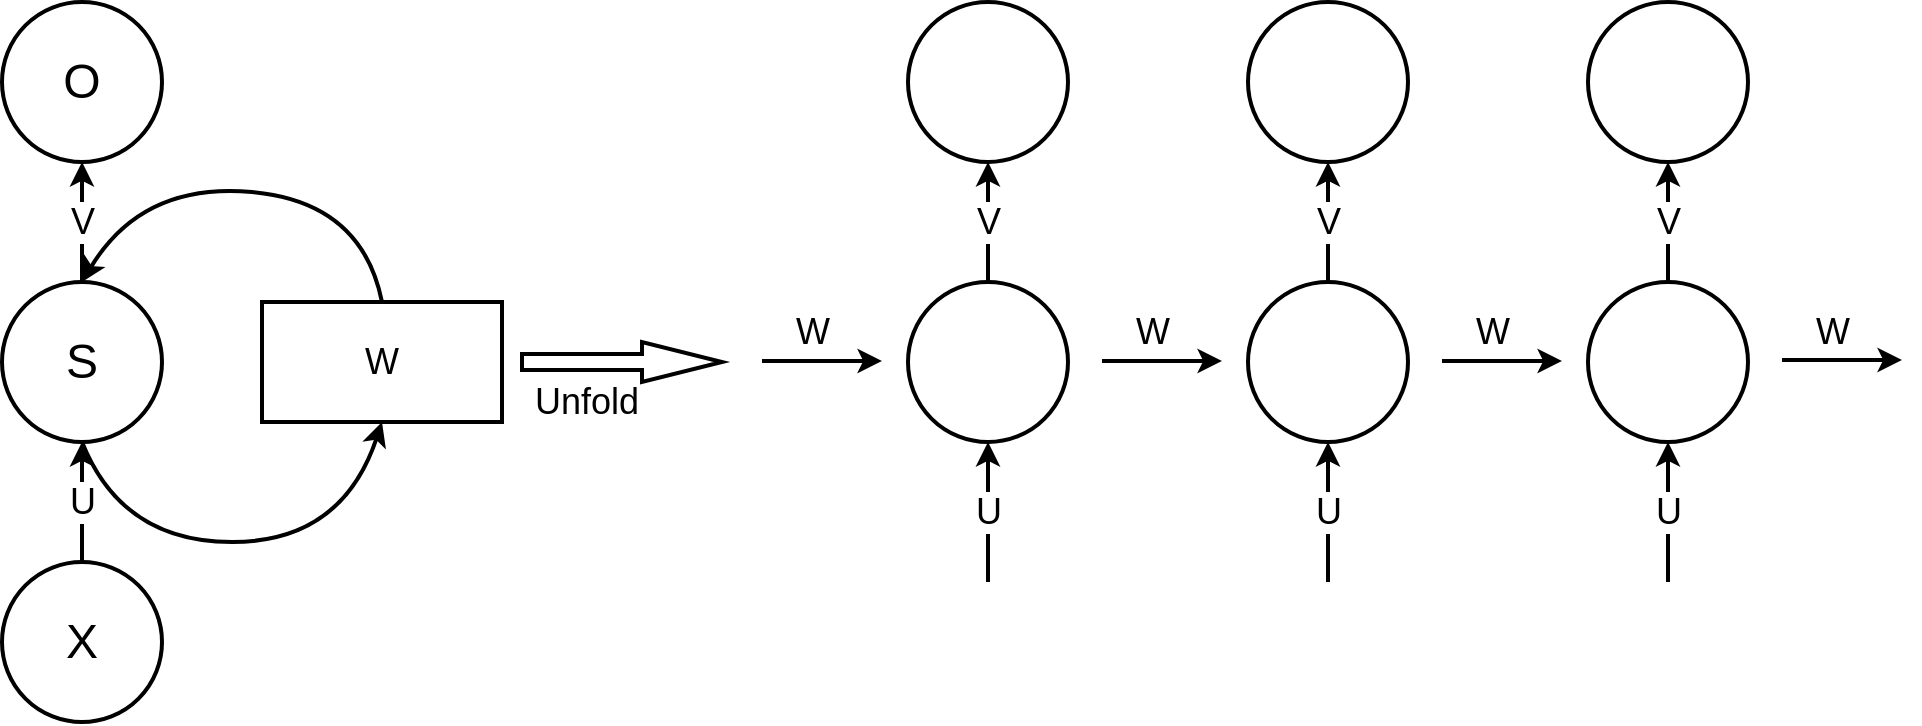 <mxfile version="24.2.2" type="github">
  <diagram id="4WrrA60eO3FQtE-Gk-CR" name="第 1 页">
    <mxGraphModel dx="2074" dy="1140" grid="1" gridSize="10" guides="1" tooltips="1" connect="1" arrows="1" fold="1" page="1" pageScale="1" pageWidth="1654" pageHeight="2336" math="0" shadow="0">
      <root>
        <mxCell id="0" />
        <mxCell id="1" parent="0" />
        <mxCell id="8BI5hf49d6qzXUyqPjOA-1" value="&lt;font style=&quot;font-size: 24px&quot;&gt;O&lt;/font&gt;" style="ellipse;whiteSpace=wrap;html=1;aspect=fixed;strokeWidth=2;" parent="1" vertex="1">
          <mxGeometry x="60" y="210" width="80" height="80" as="geometry" />
        </mxCell>
        <mxCell id="8BI5hf49d6qzXUyqPjOA-2" value="&lt;font style=&quot;font-size: 24px&quot;&gt;S&lt;/font&gt;" style="ellipse;whiteSpace=wrap;html=1;aspect=fixed;strokeWidth=2;" parent="1" vertex="1">
          <mxGeometry x="60" y="350" width="80" height="80" as="geometry" />
        </mxCell>
        <mxCell id="8BI5hf49d6qzXUyqPjOA-3" value="&lt;font style=&quot;font-size: 24px&quot;&gt;X&lt;/font&gt;" style="ellipse;whiteSpace=wrap;html=1;aspect=fixed;strokeWidth=2;" parent="1" vertex="1">
          <mxGeometry x="60" y="490" width="80" height="80" as="geometry" />
        </mxCell>
        <mxCell id="8BI5hf49d6qzXUyqPjOA-4" value="V" style="endArrow=classic;html=1;strokeWidth=2;exitX=0.5;exitY=0;exitDx=0;exitDy=0;fontSize=18;" parent="1" source="8BI5hf49d6qzXUyqPjOA-2" edge="1">
          <mxGeometry width="50" height="50" relative="1" as="geometry">
            <mxPoint x="90" y="350" as="sourcePoint" />
            <mxPoint x="100" y="290" as="targetPoint" />
          </mxGeometry>
        </mxCell>
        <mxCell id="8BI5hf49d6qzXUyqPjOA-5" value="U" style="endArrow=classic;html=1;fontSize=18;strokeWidth=2;entryX=0.5;entryY=1;entryDx=0;entryDy=0;exitX=0.5;exitY=0;exitDx=0;exitDy=0;" parent="1" source="8BI5hf49d6qzXUyqPjOA-3" target="8BI5hf49d6qzXUyqPjOA-2" edge="1">
          <mxGeometry width="50" height="50" relative="1" as="geometry">
            <mxPoint x="80" y="480" as="sourcePoint" />
            <mxPoint x="130" y="430" as="targetPoint" />
          </mxGeometry>
        </mxCell>
        <mxCell id="8BI5hf49d6qzXUyqPjOA-6" value="W" style="rounded=0;whiteSpace=wrap;html=1;fontSize=18;strokeWidth=2;" parent="1" vertex="1">
          <mxGeometry x="190" y="360" width="120" height="60" as="geometry" />
        </mxCell>
        <mxCell id="8BI5hf49d6qzXUyqPjOA-8" value="" style="curved=1;endArrow=classic;html=1;fontSize=18;strokeWidth=2;entryX=0.5;entryY=1;entryDx=0;entryDy=0;exitX=0.5;exitY=1;exitDx=0;exitDy=0;" parent="1" source="8BI5hf49d6qzXUyqPjOA-2" target="8BI5hf49d6qzXUyqPjOA-6" edge="1">
          <mxGeometry width="50" height="50" relative="1" as="geometry">
            <mxPoint x="160" y="500" as="sourcePoint" />
            <mxPoint x="210" y="450" as="targetPoint" />
            <Array as="points">
              <mxPoint x="120" y="480" />
              <mxPoint x="230" y="480" />
            </Array>
          </mxGeometry>
        </mxCell>
        <mxCell id="8BI5hf49d6qzXUyqPjOA-9" value="" style="curved=1;endArrow=classic;html=1;fontSize=18;strokeWidth=2;exitX=0.5;exitY=0;exitDx=0;exitDy=0;" parent="1" source="8BI5hf49d6qzXUyqPjOA-6" edge="1">
          <mxGeometry width="50" height="50" relative="1" as="geometry">
            <mxPoint x="180" y="350" as="sourcePoint" />
            <mxPoint x="100" y="350" as="targetPoint" />
            <Array as="points">
              <mxPoint x="240" y="310" />
              <mxPoint x="130" y="300" />
            </Array>
          </mxGeometry>
        </mxCell>
        <mxCell id="8BI5hf49d6qzXUyqPjOA-11" value="" style="html=1;shadow=0;dashed=0;align=center;verticalAlign=middle;shape=mxgraph.arrows2.arrow;dy=0.6;dx=40;notch=0;fontSize=18;strokeWidth=2;" parent="1" vertex="1">
          <mxGeometry x="320" y="380" width="100" height="20" as="geometry" />
        </mxCell>
        <mxCell id="8BI5hf49d6qzXUyqPjOA-13" value="Unfold" style="text;html=1;align=center;verticalAlign=middle;resizable=0;points=[];autosize=1;strokeColor=none;fontSize=18;" parent="1" vertex="1">
          <mxGeometry x="317" y="395" width="70" height="30" as="geometry" />
        </mxCell>
        <mxCell id="8BI5hf49d6qzXUyqPjOA-14" value="" style="ellipse;whiteSpace=wrap;html=1;aspect=fixed;strokeWidth=2;" parent="1" vertex="1">
          <mxGeometry x="513" y="350" width="80" height="80" as="geometry" />
        </mxCell>
        <mxCell id="8BI5hf49d6qzXUyqPjOA-15" value="" style="ellipse;whiteSpace=wrap;html=1;aspect=fixed;strokeWidth=2;" parent="1" vertex="1">
          <mxGeometry x="513" y="210" width="80" height="80" as="geometry" />
        </mxCell>
        <mxCell id="8BI5hf49d6qzXUyqPjOA-17" value="V" style="endArrow=classic;html=1;strokeWidth=2;exitX=0.5;exitY=0;exitDx=0;exitDy=0;fontSize=18;entryX=0.5;entryY=1;entryDx=0;entryDy=0;" parent="1" source="8BI5hf49d6qzXUyqPjOA-14" target="8BI5hf49d6qzXUyqPjOA-15" edge="1">
          <mxGeometry width="50" height="50" relative="1" as="geometry">
            <mxPoint x="163" y="370" as="sourcePoint" />
            <mxPoint x="163" y="310" as="targetPoint" />
          </mxGeometry>
        </mxCell>
        <mxCell id="8BI5hf49d6qzXUyqPjOA-18" value="U" style="endArrow=classic;html=1;fontSize=18;strokeWidth=2;entryX=0.5;entryY=1;entryDx=0;entryDy=0;" parent="1" target="8BI5hf49d6qzXUyqPjOA-14" edge="1">
          <mxGeometry width="50" height="50" relative="1" as="geometry">
            <mxPoint x="553" y="500" as="sourcePoint" />
            <mxPoint x="153" y="440" as="targetPoint" />
          </mxGeometry>
        </mxCell>
        <mxCell id="8BI5hf49d6qzXUyqPjOA-20" value="" style="endArrow=classic;html=1;fontSize=18;strokeWidth=2;" parent="1" edge="1">
          <mxGeometry width="50" height="50" relative="1" as="geometry">
            <mxPoint x="440" y="389.5" as="sourcePoint" />
            <mxPoint x="500" y="389.5" as="targetPoint" />
            <Array as="points">
              <mxPoint x="470" y="389.5" />
            </Array>
          </mxGeometry>
        </mxCell>
        <mxCell id="8BI5hf49d6qzXUyqPjOA-25" value="W" style="text;html=1;align=center;verticalAlign=middle;resizable=0;points=[];autosize=1;strokeColor=none;fontSize=18;" parent="1" vertex="1">
          <mxGeometry x="450" y="360" width="30" height="30" as="geometry" />
        </mxCell>
        <mxCell id="8BI5hf49d6qzXUyqPjOA-26" value="" style="ellipse;whiteSpace=wrap;html=1;aspect=fixed;strokeWidth=2;" parent="1" vertex="1">
          <mxGeometry x="683" y="350" width="80" height="80" as="geometry" />
        </mxCell>
        <mxCell id="8BI5hf49d6qzXUyqPjOA-27" value="" style="ellipse;whiteSpace=wrap;html=1;aspect=fixed;strokeWidth=2;" parent="1" vertex="1">
          <mxGeometry x="683" y="210" width="80" height="80" as="geometry" />
        </mxCell>
        <mxCell id="8BI5hf49d6qzXUyqPjOA-28" value="V" style="endArrow=classic;html=1;strokeWidth=2;exitX=0.5;exitY=0;exitDx=0;exitDy=0;fontSize=18;entryX=0.5;entryY=1;entryDx=0;entryDy=0;" parent="1" source="8BI5hf49d6qzXUyqPjOA-26" target="8BI5hf49d6qzXUyqPjOA-27" edge="1">
          <mxGeometry width="50" height="50" relative="1" as="geometry">
            <mxPoint x="333" y="370" as="sourcePoint" />
            <mxPoint x="333" y="310" as="targetPoint" />
          </mxGeometry>
        </mxCell>
        <mxCell id="8BI5hf49d6qzXUyqPjOA-29" value="U" style="endArrow=classic;html=1;fontSize=18;strokeWidth=2;entryX=0.5;entryY=1;entryDx=0;entryDy=0;" parent="1" target="8BI5hf49d6qzXUyqPjOA-26" edge="1">
          <mxGeometry width="50" height="50" relative="1" as="geometry">
            <mxPoint x="723" y="500" as="sourcePoint" />
            <mxPoint x="323" y="440" as="targetPoint" />
          </mxGeometry>
        </mxCell>
        <mxCell id="8BI5hf49d6qzXUyqPjOA-30" value="" style="endArrow=classic;html=1;fontSize=18;strokeWidth=2;" parent="1" edge="1">
          <mxGeometry width="50" height="50" relative="1" as="geometry">
            <mxPoint x="610" y="389.5" as="sourcePoint" />
            <mxPoint x="670" y="389.5" as="targetPoint" />
            <Array as="points">
              <mxPoint x="640" y="389.5" />
            </Array>
          </mxGeometry>
        </mxCell>
        <mxCell id="8BI5hf49d6qzXUyqPjOA-31" value="W" style="text;html=1;align=center;verticalAlign=middle;resizable=0;points=[];autosize=1;strokeColor=none;fontSize=18;" parent="1" vertex="1">
          <mxGeometry x="620" y="360" width="30" height="30" as="geometry" />
        </mxCell>
        <mxCell id="8BI5hf49d6qzXUyqPjOA-32" value="" style="ellipse;whiteSpace=wrap;html=1;aspect=fixed;strokeWidth=2;" parent="1" vertex="1">
          <mxGeometry x="853" y="350" width="80" height="80" as="geometry" />
        </mxCell>
        <mxCell id="8BI5hf49d6qzXUyqPjOA-33" value="" style="ellipse;whiteSpace=wrap;html=1;aspect=fixed;strokeWidth=2;" parent="1" vertex="1">
          <mxGeometry x="853" y="210" width="80" height="80" as="geometry" />
        </mxCell>
        <mxCell id="8BI5hf49d6qzXUyqPjOA-34" value="V" style="endArrow=classic;html=1;strokeWidth=2;exitX=0.5;exitY=0;exitDx=0;exitDy=0;fontSize=18;entryX=0.5;entryY=1;entryDx=0;entryDy=0;" parent="1" source="8BI5hf49d6qzXUyqPjOA-32" target="8BI5hf49d6qzXUyqPjOA-33" edge="1">
          <mxGeometry width="50" height="50" relative="1" as="geometry">
            <mxPoint x="503" y="370" as="sourcePoint" />
            <mxPoint x="503" y="310" as="targetPoint" />
          </mxGeometry>
        </mxCell>
        <mxCell id="8BI5hf49d6qzXUyqPjOA-35" value="U" style="endArrow=classic;html=1;fontSize=18;strokeWidth=2;entryX=0.5;entryY=1;entryDx=0;entryDy=0;" parent="1" target="8BI5hf49d6qzXUyqPjOA-32" edge="1">
          <mxGeometry width="50" height="50" relative="1" as="geometry">
            <mxPoint x="893" y="500" as="sourcePoint" />
            <mxPoint x="493" y="440" as="targetPoint" />
          </mxGeometry>
        </mxCell>
        <mxCell id="8BI5hf49d6qzXUyqPjOA-36" value="" style="endArrow=classic;html=1;fontSize=18;strokeWidth=2;" parent="1" edge="1">
          <mxGeometry width="50" height="50" relative="1" as="geometry">
            <mxPoint x="780" y="389.5" as="sourcePoint" />
            <mxPoint x="840" y="389.5" as="targetPoint" />
            <Array as="points">
              <mxPoint x="810" y="389.5" />
            </Array>
          </mxGeometry>
        </mxCell>
        <mxCell id="8BI5hf49d6qzXUyqPjOA-37" value="W" style="text;html=1;align=center;verticalAlign=middle;resizable=0;points=[];autosize=1;strokeColor=none;fontSize=18;" parent="1" vertex="1">
          <mxGeometry x="790" y="360" width="30" height="30" as="geometry" />
        </mxCell>
        <mxCell id="8BI5hf49d6qzXUyqPjOA-38" value="" style="endArrow=classic;html=1;fontSize=18;strokeWidth=2;" parent="1" edge="1">
          <mxGeometry width="50" height="50" relative="1" as="geometry">
            <mxPoint x="950" y="389" as="sourcePoint" />
            <mxPoint x="1010" y="389" as="targetPoint" />
            <Array as="points">
              <mxPoint x="980" y="389" />
            </Array>
          </mxGeometry>
        </mxCell>
        <mxCell id="8BI5hf49d6qzXUyqPjOA-39" value="W" style="text;html=1;align=center;verticalAlign=middle;resizable=0;points=[];autosize=1;strokeColor=none;fontSize=18;" parent="1" vertex="1">
          <mxGeometry x="960" y="359.5" width="30" height="30" as="geometry" />
        </mxCell>
      </root>
    </mxGraphModel>
  </diagram>
</mxfile>
